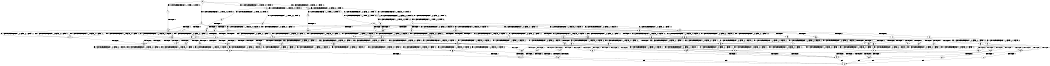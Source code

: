 digraph BCG {
size = "7, 10.5";
center = TRUE;
node [shape = circle];
0 [peripheries = 2];
0 -> 1 [label = "EX !0 !ATOMIC_EXCH_BRANCH (1, +1, TRUE, +0, 2, TRUE) !:0:"];
0 -> 2 [label = "EX !1 !ATOMIC_EXCH_BRANCH (1, +0, FALSE, +0, 1, TRUE) !:0:"];
0 -> 3 [label = "EX !2 !ATOMIC_EXCH_BRANCH (1, +0, FALSE, +0, 1, TRUE) !:0:"];
0 -> 4 [label = "EX !0 !ATOMIC_EXCH_BRANCH (1, +1, TRUE, +0, 2, TRUE) !:0:"];
1 -> 5 [label = "TERMINATE !0"];
2 -> 6 [label = "EX !0 !ATOMIC_EXCH_BRANCH (1, +1, TRUE, +0, 2, TRUE) !:0:"];
2 -> 7 [label = "EX !2 !ATOMIC_EXCH_BRANCH (1, +0, FALSE, +0, 1, TRUE) !:0:"];
2 -> 8 [label = "EX !0 !ATOMIC_EXCH_BRANCH (1, +1, TRUE, +0, 2, TRUE) !:0:"];
2 -> 2 [label = "EX !1 !ATOMIC_EXCH_BRANCH (1, +0, FALSE, +0, 1, TRUE) !:0:"];
3 -> 9 [label = "EX !0 !ATOMIC_EXCH_BRANCH (1, +1, TRUE, +0, 2, TRUE) !:0:"];
3 -> 7 [label = "EX !1 !ATOMIC_EXCH_BRANCH (1, +0, FALSE, +0, 1, TRUE) !:0:"];
3 -> 10 [label = "EX !0 !ATOMIC_EXCH_BRANCH (1, +1, TRUE, +0, 2, TRUE) !:0:"];
3 -> 3 [label = "EX !2 !ATOMIC_EXCH_BRANCH (1, +0, FALSE, +0, 1, TRUE) !:0:"];
4 -> 5 [label = "TERMINATE !0"];
4 -> 11 [label = "TERMINATE !0"];
4 -> 12 [label = "EX !1 !ATOMIC_EXCH_BRANCH (1, +0, FALSE, +0, 1, FALSE) !:0:"];
4 -> 13 [label = "EX !2 !ATOMIC_EXCH_BRANCH (1, +0, FALSE, +0, 1, FALSE) !:0:"];
5 -> 14 [label = "EX !1 !ATOMIC_EXCH_BRANCH (1, +0, FALSE, +0, 1, FALSE) !:1:"];
6 -> 15 [label = "TERMINATE !0"];
7 -> 16 [label = "EX !0 !ATOMIC_EXCH_BRANCH (1, +1, TRUE, +0, 2, TRUE) !:0:"];
7 -> 17 [label = "EX !0 !ATOMIC_EXCH_BRANCH (1, +1, TRUE, +0, 2, TRUE) !:0:"];
7 -> 7 [label = "EX !2 !ATOMIC_EXCH_BRANCH (1, +0, FALSE, +0, 1, TRUE) !:0:"];
7 -> 7 [label = "EX !1 !ATOMIC_EXCH_BRANCH (1, +0, FALSE, +0, 1, TRUE) !:0:"];
8 -> 15 [label = "TERMINATE !0"];
8 -> 18 [label = "TERMINATE !0"];
8 -> 19 [label = "EX !2 !ATOMIC_EXCH_BRANCH (1, +0, FALSE, +0, 1, FALSE) !:0:"];
8 -> 12 [label = "EX !1 !ATOMIC_EXCH_BRANCH (1, +0, FALSE, +0, 1, FALSE) !:0:"];
9 -> 20 [label = "TERMINATE !0"];
10 -> 20 [label = "TERMINATE !0"];
10 -> 21 [label = "TERMINATE !0"];
10 -> 22 [label = "EX !1 !ATOMIC_EXCH_BRANCH (1, +0, FALSE, +0, 1, FALSE) !:0:"];
10 -> 13 [label = "EX !2 !ATOMIC_EXCH_BRANCH (1, +0, FALSE, +0, 1, FALSE) !:0:"];
11 -> 14 [label = "EX !1 !ATOMIC_EXCH_BRANCH (1, +0, FALSE, +0, 1, FALSE) !:1:"];
11 -> 23 [label = "EX !1 !ATOMIC_EXCH_BRANCH (1, +0, FALSE, +0, 1, FALSE) !:1:"];
11 -> 24 [label = "EX !2 !ATOMIC_EXCH_BRANCH (1, +0, FALSE, +0, 1, FALSE) !:1:"];
12 -> 25 [label = "TERMINATE !0"];
12 -> 26 [label = "TERMINATE !1"];
12 -> 27 [label = "TERMINATE !0"];
12 -> 28 [label = "EX !2 !ATOMIC_EXCH_BRANCH (1, +0, FALSE, +0, 1, FALSE) !:0:"];
13 -> 29 [label = "TERMINATE !0"];
13 -> 30 [label = "TERMINATE !2"];
13 -> 31 [label = "TERMINATE !0"];
13 -> 28 [label = "EX !1 !ATOMIC_EXCH_BRANCH (1, +0, FALSE, +0, 1, FALSE) !:0:"];
14 -> 32 [label = "TERMINATE !1"];
15 -> 14 [label = "EX !1 !ATOMIC_EXCH_BRANCH (1, +0, FALSE, +0, 1, FALSE) !:1:"];
16 -> 33 [label = "TERMINATE !0"];
17 -> 33 [label = "TERMINATE !0"];
17 -> 34 [label = "TERMINATE !0"];
17 -> 19 [label = "EX !2 !ATOMIC_EXCH_BRANCH (1, +0, FALSE, +0, 1, FALSE) !:0:"];
17 -> 22 [label = "EX !1 !ATOMIC_EXCH_BRANCH (1, +0, FALSE, +0, 1, FALSE) !:0:"];
18 -> 14 [label = "EX !1 !ATOMIC_EXCH_BRANCH (1, +0, FALSE, +0, 1, FALSE) !:1:"];
18 -> 35 [label = "EX !2 !ATOMIC_EXCH_BRANCH (1, +0, FALSE, +0, 1, FALSE) !:1:"];
18 -> 23 [label = "EX !1 !ATOMIC_EXCH_BRANCH (1, +0, FALSE, +0, 1, FALSE) !:1:"];
19 -> 36 [label = "TERMINATE !0"];
19 -> 37 [label = "TERMINATE !2"];
19 -> 38 [label = "TERMINATE !0"];
19 -> 28 [label = "EX !1 !ATOMIC_EXCH_BRANCH (1, +0, FALSE, +0, 1, FALSE) !:0:"];
20 -> 39 [label = "EX !1 !ATOMIC_EXCH_BRANCH (1, +0, FALSE, +0, 1, FALSE) !:1:"];
21 -> 39 [label = "EX !1 !ATOMIC_EXCH_BRANCH (1, +0, FALSE, +0, 1, FALSE) !:1:"];
21 -> 40 [label = "EX !1 !ATOMIC_EXCH_BRANCH (1, +0, FALSE, +0, 1, FALSE) !:1:"];
21 -> 24 [label = "EX !2 !ATOMIC_EXCH_BRANCH (1, +0, FALSE, +0, 1, FALSE) !:1:"];
22 -> 41 [label = "TERMINATE !0"];
22 -> 42 [label = "TERMINATE !1"];
22 -> 43 [label = "TERMINATE !0"];
22 -> 28 [label = "EX !2 !ATOMIC_EXCH_BRANCH (1, +0, FALSE, +0, 1, FALSE) !:0:"];
23 -> 32 [label = "TERMINATE !1"];
23 -> 44 [label = "TERMINATE !1"];
23 -> 45 [label = "EX !2 !ATOMIC_EXCH_BRANCH (1, +0, FALSE, +0, 1, FALSE) !:1:"];
24 -> 46 [label = "EX !1 !ATOMIC_EXCH_BRANCH (1, +0, FALSE, +0, 1, FALSE) !:1:"];
24 -> 47 [label = "TERMINATE !2"];
24 -> 45 [label = "EX !1 !ATOMIC_EXCH_BRANCH (1, +0, FALSE, +0, 1, FALSE) !:1:"];
25 -> 32 [label = "TERMINATE !1"];
26 -> 48 [label = "TERMINATE !0"];
26 -> 49 [label = "TERMINATE !0"];
26 -> 50 [label = "EX !2 !ATOMIC_EXCH_BRANCH (1, +0, FALSE, +0, 1, FALSE) !:0:"];
27 -> 32 [label = "TERMINATE !1"];
27 -> 44 [label = "TERMINATE !1"];
27 -> 45 [label = "EX !2 !ATOMIC_EXCH_BRANCH (1, +0, FALSE, +0, 1, FALSE) !:1:"];
28 -> 51 [label = "TERMINATE !0"];
28 -> 52 [label = "TERMINATE !1"];
28 -> 53 [label = "TERMINATE !2"];
28 -> 54 [label = "TERMINATE !0"];
29 -> 46 [label = "EX !1 !ATOMIC_EXCH_BRANCH (1, +0, FALSE, +0, 1, FALSE) !:1:"];
30 -> 55 [label = "TERMINATE !0"];
30 -> 56 [label = "TERMINATE !0"];
30 -> 57 [label = "EX !1 !ATOMIC_EXCH_BRANCH (1, +0, FALSE, +0, 1, FALSE) !:0:"];
31 -> 46 [label = "EX !1 !ATOMIC_EXCH_BRANCH (1, +0, FALSE, +0, 1, FALSE) !:1:"];
31 -> 47 [label = "TERMINATE !2"];
31 -> 45 [label = "EX !1 !ATOMIC_EXCH_BRANCH (1, +0, FALSE, +0, 1, FALSE) !:1:"];
32 -> 58 [label = "EX !2 !ATOMIC_EXCH_BRANCH (1, +0, FALSE, +0, 1, FALSE) !:2:"];
33 -> 39 [label = "EX !1 !ATOMIC_EXCH_BRANCH (1, +0, FALSE, +0, 1, FALSE) !:1:"];
34 -> 39 [label = "EX !1 !ATOMIC_EXCH_BRANCH (1, +0, FALSE, +0, 1, FALSE) !:1:"];
34 -> 35 [label = "EX !2 !ATOMIC_EXCH_BRANCH (1, +0, FALSE, +0, 1, FALSE) !:1:"];
34 -> 40 [label = "EX !1 !ATOMIC_EXCH_BRANCH (1, +0, FALSE, +0, 1, FALSE) !:1:"];
35 -> 46 [label = "EX !1 !ATOMIC_EXCH_BRANCH (1, +0, FALSE, +0, 1, FALSE) !:1:"];
35 -> 59 [label = "TERMINATE !2"];
35 -> 45 [label = "EX !1 !ATOMIC_EXCH_BRANCH (1, +0, FALSE, +0, 1, FALSE) !:1:"];
36 -> 46 [label = "EX !1 !ATOMIC_EXCH_BRANCH (1, +0, FALSE, +0, 1, FALSE) !:1:"];
37 -> 60 [label = "TERMINATE !0"];
37 -> 61 [label = "TERMINATE !0"];
37 -> 57 [label = "EX !1 !ATOMIC_EXCH_BRANCH (1, +0, FALSE, +0, 1, FALSE) !:0:"];
38 -> 46 [label = "EX !1 !ATOMIC_EXCH_BRANCH (1, +0, FALSE, +0, 1, FALSE) !:1:"];
38 -> 59 [label = "TERMINATE !2"];
38 -> 45 [label = "EX !1 !ATOMIC_EXCH_BRANCH (1, +0, FALSE, +0, 1, FALSE) !:1:"];
39 -> 62 [label = "TERMINATE !1"];
40 -> 62 [label = "TERMINATE !1"];
40 -> 63 [label = "TERMINATE !1"];
40 -> 45 [label = "EX !2 !ATOMIC_EXCH_BRANCH (1, +0, FALSE, +0, 1, FALSE) !:1:"];
41 -> 62 [label = "TERMINATE !1"];
42 -> 64 [label = "TERMINATE !0"];
42 -> 65 [label = "TERMINATE !0"];
42 -> 50 [label = "EX !2 !ATOMIC_EXCH_BRANCH (1, +0, FALSE, +0, 1, FALSE) !:0:"];
43 -> 62 [label = "TERMINATE !1"];
43 -> 63 [label = "TERMINATE !1"];
43 -> 45 [label = "EX !2 !ATOMIC_EXCH_BRANCH (1, +0, FALSE, +0, 1, FALSE) !:1:"];
44 -> 58 [label = "EX !2 !ATOMIC_EXCH_BRANCH (1, +0, FALSE, +0, 1, FALSE) !:2:"];
44 -> 66 [label = "EX !2 !ATOMIC_EXCH_BRANCH (1, +0, FALSE, +0, 1, FALSE) !:2:"];
45 -> 67 [label = "TERMINATE !2"];
45 -> 68 [label = "TERMINATE !1"];
45 -> 69 [label = "TERMINATE !2"];
46 -> 67 [label = "TERMINATE !2"];
47 -> 70 [label = "EX !1 !ATOMIC_EXCH_BRANCH (1, +0, FALSE, +0, 1, FALSE) !:1:"];
47 -> 71 [label = "EX !1 !ATOMIC_EXCH_BRANCH (1, +0, FALSE, +0, 1, FALSE) !:1:"];
48 -> 58 [label = "EX !2 !ATOMIC_EXCH_BRANCH (1, +0, FALSE, +0, 1, FALSE) !:2:"];
49 -> 58 [label = "EX !2 !ATOMIC_EXCH_BRANCH (1, +0, FALSE, +0, 1, FALSE) !:2:"];
49 -> 66 [label = "EX !2 !ATOMIC_EXCH_BRANCH (1, +0, FALSE, +0, 1, FALSE) !:2:"];
50 -> 72 [label = "TERMINATE !0"];
50 -> 73 [label = "TERMINATE !2"];
50 -> 74 [label = "TERMINATE !0"];
51 -> 67 [label = "TERMINATE !2"];
52 -> 72 [label = "TERMINATE !0"];
52 -> 73 [label = "TERMINATE !2"];
52 -> 74 [label = "TERMINATE !0"];
53 -> 75 [label = "TERMINATE !0"];
53 -> 73 [label = "TERMINATE !1"];
53 -> 76 [label = "TERMINATE !0"];
54 -> 67 [label = "TERMINATE !2"];
54 -> 68 [label = "TERMINATE !1"];
54 -> 69 [label = "TERMINATE !2"];
55 -> 70 [label = "EX !1 !ATOMIC_EXCH_BRANCH (1, +0, FALSE, +0, 1, FALSE) !:1:"];
56 -> 70 [label = "EX !1 !ATOMIC_EXCH_BRANCH (1, +0, FALSE, +0, 1, FALSE) !:1:"];
56 -> 71 [label = "EX !1 !ATOMIC_EXCH_BRANCH (1, +0, FALSE, +0, 1, FALSE) !:1:"];
57 -> 75 [label = "TERMINATE !0"];
57 -> 73 [label = "TERMINATE !1"];
57 -> 76 [label = "TERMINATE !0"];
58 -> 77 [label = "TERMINATE !2"];
59 -> 70 [label = "EX !1 !ATOMIC_EXCH_BRANCH (1, +0, FALSE, +0, 1, FALSE) !:1:"];
59 -> 71 [label = "EX !1 !ATOMIC_EXCH_BRANCH (1, +0, FALSE, +0, 1, FALSE) !:1:"];
60 -> 70 [label = "EX !1 !ATOMIC_EXCH_BRANCH (1, +0, FALSE, +0, 1, FALSE) !:1:"];
61 -> 70 [label = "EX !1 !ATOMIC_EXCH_BRANCH (1, +0, FALSE, +0, 1, FALSE) !:1:"];
61 -> 71 [label = "EX !1 !ATOMIC_EXCH_BRANCH (1, +0, FALSE, +0, 1, FALSE) !:1:"];
62 -> 58 [label = "EX !2 !ATOMIC_EXCH_BRANCH (1, +0, FALSE, +0, 1, FALSE) !:2:"];
63 -> 58 [label = "EX !2 !ATOMIC_EXCH_BRANCH (1, +0, FALSE, +0, 1, FALSE) !:2:"];
63 -> 66 [label = "EX !2 !ATOMIC_EXCH_BRANCH (1, +0, FALSE, +0, 1, FALSE) !:2:"];
64 -> 58 [label = "EX !2 !ATOMIC_EXCH_BRANCH (1, +0, FALSE, +0, 1, FALSE) !:2:"];
65 -> 58 [label = "EX !2 !ATOMIC_EXCH_BRANCH (1, +0, FALSE, +0, 1, FALSE) !:2:"];
65 -> 66 [label = "EX !2 !ATOMIC_EXCH_BRANCH (1, +0, FALSE, +0, 1, FALSE) !:2:"];
66 -> 77 [label = "TERMINATE !2"];
66 -> 78 [label = "TERMINATE !2"];
67 -> 79 [label = "TERMINATE !1"];
68 -> 77 [label = "TERMINATE !2"];
68 -> 78 [label = "TERMINATE !2"];
69 -> 79 [label = "TERMINATE !1"];
69 -> 80 [label = "TERMINATE !1"];
70 -> 79 [label = "TERMINATE !1"];
71 -> 79 [label = "TERMINATE !1"];
71 -> 80 [label = "TERMINATE !1"];
72 -> 77 [label = "TERMINATE !2"];
73 -> 81 [label = "TERMINATE !0"];
73 -> 82 [label = "TERMINATE !0"];
74 -> 77 [label = "TERMINATE !2"];
74 -> 78 [label = "TERMINATE !2"];
75 -> 79 [label = "TERMINATE !1"];
76 -> 79 [label = "TERMINATE !1"];
76 -> 80 [label = "TERMINATE !1"];
77 -> 83 [label = "exit"];
78 -> 83 [label = "exit"];
79 -> 83 [label = "exit"];
80 -> 83 [label = "exit"];
81 -> 83 [label = "exit"];
82 -> 83 [label = "exit"];
}
